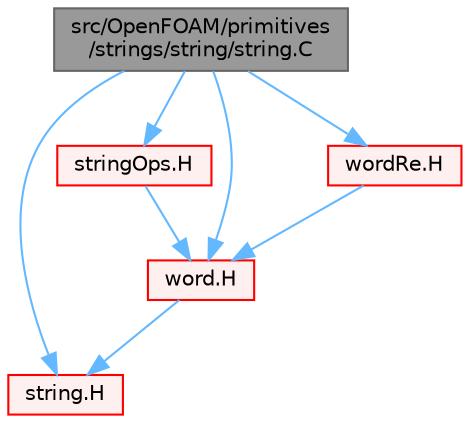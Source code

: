 digraph "src/OpenFOAM/primitives/strings/string/string.C"
{
 // LATEX_PDF_SIZE
  bgcolor="transparent";
  edge [fontname=Helvetica,fontsize=10,labelfontname=Helvetica,labelfontsize=10];
  node [fontname=Helvetica,fontsize=10,shape=box,height=0.2,width=0.4];
  Node1 [id="Node000001",label="src/OpenFOAM/primitives\l/strings/string/string.C",height=0.2,width=0.4,color="gray40", fillcolor="grey60", style="filled", fontcolor="black",tooltip=" "];
  Node1 -> Node2 [id="edge1_Node000001_Node000002",color="steelblue1",style="solid",tooltip=" "];
  Node2 [id="Node000002",label="string.H",height=0.2,width=0.4,color="red", fillcolor="#FFF0F0", style="filled",URL="$string_8H.html",tooltip=" "];
  Node1 -> Node11 [id="edge2_Node000001_Node000011",color="steelblue1",style="solid",tooltip=" "];
  Node11 [id="Node000011",label="stringOps.H",height=0.2,width=0.4,color="red", fillcolor="#FFF0F0", style="filled",URL="$stringOps_8H.html",tooltip=" "];
  Node11 -> Node23 [id="edge3_Node000011_Node000023",color="steelblue1",style="solid",tooltip=" "];
  Node23 [id="Node000023",label="word.H",height=0.2,width=0.4,color="red", fillcolor="#FFF0F0", style="filled",URL="$word_8H.html",tooltip=" "];
  Node23 -> Node2 [id="edge4_Node000023_Node000002",color="steelblue1",style="solid",tooltip=" "];
  Node1 -> Node23 [id="edge5_Node000001_Node000023",color="steelblue1",style="solid",tooltip=" "];
  Node1 -> Node41 [id="edge6_Node000001_Node000041",color="steelblue1",style="solid",tooltip=" "];
  Node41 [id="Node000041",label="wordRe.H",height=0.2,width=0.4,color="red", fillcolor="#FFF0F0", style="filled",URL="$wordRe_8H.html",tooltip=" "];
  Node41 -> Node23 [id="edge7_Node000041_Node000023",color="steelblue1",style="solid",tooltip=" "];
}
